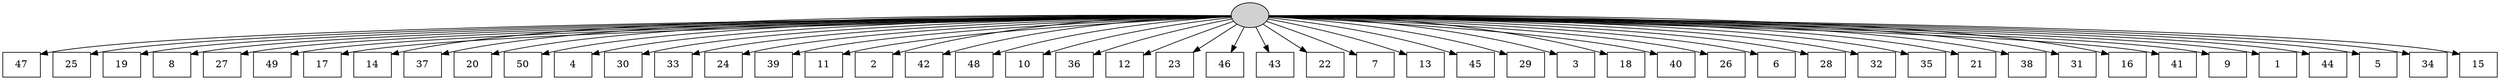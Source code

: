 digraph G {
0[style=filled, fillcolor=grey82, label=""];
1[shape=box,style=filled, fillcolor=white,label="47\n"];
2[shape=box,style=filled, fillcolor=white,label="25\n"];
3[shape=box,style=filled, fillcolor=white,label="19\n"];
4[shape=box,style=filled, fillcolor=white,label="8\n"];
5[shape=box,style=filled, fillcolor=white,label="27\n"];
6[shape=box,style=filled, fillcolor=white,label="49\n"];
7[shape=box,style=filled, fillcolor=white,label="17\n"];
8[shape=box,style=filled, fillcolor=white,label="14\n"];
9[shape=box,style=filled, fillcolor=white,label="37\n"];
10[shape=box,style=filled, fillcolor=white,label="20\n"];
11[shape=box,style=filled, fillcolor=white,label="50\n"];
12[shape=box,style=filled, fillcolor=white,label="4\n"];
13[shape=box,style=filled, fillcolor=white,label="30\n"];
14[shape=box,style=filled, fillcolor=white,label="33\n"];
15[shape=box,style=filled, fillcolor=white,label="24\n"];
16[shape=box,style=filled, fillcolor=white,label="39\n"];
17[shape=box,style=filled, fillcolor=white,label="11\n"];
18[shape=box,style=filled, fillcolor=white,label="2\n"];
19[shape=box,style=filled, fillcolor=white,label="42\n"];
20[shape=box,style=filled, fillcolor=white,label="48\n"];
21[shape=box,style=filled, fillcolor=white,label="10\n"];
22[shape=box,style=filled, fillcolor=white,label="36\n"];
23[shape=box,style=filled, fillcolor=white,label="12\n"];
24[shape=box,style=filled, fillcolor=white,label="23\n"];
25[shape=box,style=filled, fillcolor=white,label="46\n"];
26[shape=box,style=filled, fillcolor=white,label="43\n"];
27[shape=box,style=filled, fillcolor=white,label="22\n"];
28[shape=box,style=filled, fillcolor=white,label="7\n"];
29[shape=box,style=filled, fillcolor=white,label="13\n"];
30[shape=box,style=filled, fillcolor=white,label="45\n"];
31[shape=box,style=filled, fillcolor=white,label="29\n"];
32[shape=box,style=filled, fillcolor=white,label="3\n"];
33[shape=box,style=filled, fillcolor=white,label="18\n"];
34[shape=box,style=filled, fillcolor=white,label="40\n"];
35[shape=box,style=filled, fillcolor=white,label="26\n"];
36[shape=box,style=filled, fillcolor=white,label="6\n"];
37[shape=box,style=filled, fillcolor=white,label="28\n"];
38[shape=box,style=filled, fillcolor=white,label="32\n"];
39[shape=box,style=filled, fillcolor=white,label="35\n"];
40[shape=box,style=filled, fillcolor=white,label="21\n"];
41[shape=box,style=filled, fillcolor=white,label="38\n"];
42[shape=box,style=filled, fillcolor=white,label="31\n"];
43[shape=box,style=filled, fillcolor=white,label="16\n"];
44[shape=box,style=filled, fillcolor=white,label="41\n"];
45[shape=box,style=filled, fillcolor=white,label="9\n"];
46[shape=box,style=filled, fillcolor=white,label="1\n"];
47[shape=box,style=filled, fillcolor=white,label="44\n"];
48[shape=box,style=filled, fillcolor=white,label="5\n"];
49[shape=box,style=filled, fillcolor=white,label="34\n"];
50[shape=box,style=filled, fillcolor=white,label="15\n"];
0->1 ;
0->2 ;
0->3 ;
0->4 ;
0->5 ;
0->6 ;
0->7 ;
0->8 ;
0->9 ;
0->10 ;
0->11 ;
0->12 ;
0->13 ;
0->14 ;
0->15 ;
0->16 ;
0->17 ;
0->18 ;
0->19 ;
0->20 ;
0->21 ;
0->22 ;
0->23 ;
0->24 ;
0->25 ;
0->26 ;
0->27 ;
0->28 ;
0->29 ;
0->30 ;
0->31 ;
0->32 ;
0->33 ;
0->34 ;
0->35 ;
0->36 ;
0->37 ;
0->38 ;
0->39 ;
0->40 ;
0->41 ;
0->42 ;
0->43 ;
0->44 ;
0->45 ;
0->46 ;
0->47 ;
0->48 ;
0->49 ;
0->50 ;
}
